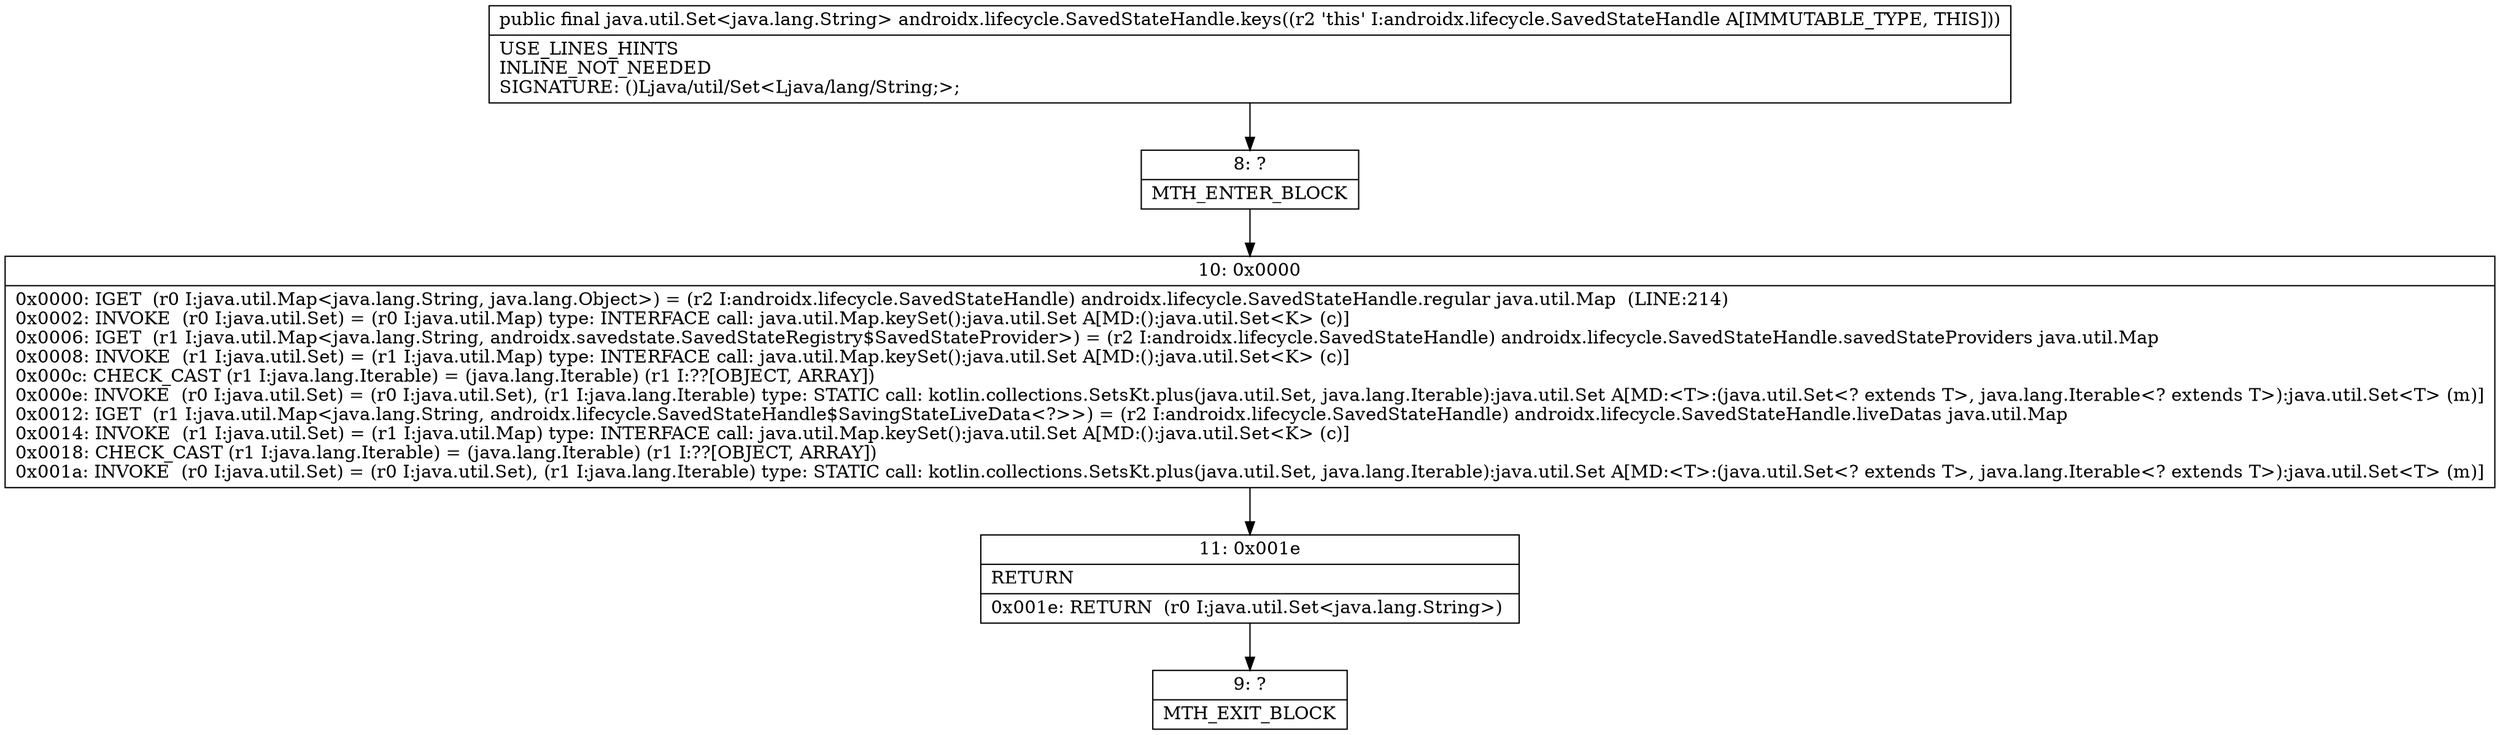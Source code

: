 digraph "CFG forandroidx.lifecycle.SavedStateHandle.keys()Ljava\/util\/Set;" {
Node_8 [shape=record,label="{8\:\ ?|MTH_ENTER_BLOCK\l}"];
Node_10 [shape=record,label="{10\:\ 0x0000|0x0000: IGET  (r0 I:java.util.Map\<java.lang.String, java.lang.Object\>) = (r2 I:androidx.lifecycle.SavedStateHandle) androidx.lifecycle.SavedStateHandle.regular java.util.Map  (LINE:214)\l0x0002: INVOKE  (r0 I:java.util.Set) = (r0 I:java.util.Map) type: INTERFACE call: java.util.Map.keySet():java.util.Set A[MD:():java.util.Set\<K\> (c)]\l0x0006: IGET  (r1 I:java.util.Map\<java.lang.String, androidx.savedstate.SavedStateRegistry$SavedStateProvider\>) = (r2 I:androidx.lifecycle.SavedStateHandle) androidx.lifecycle.SavedStateHandle.savedStateProviders java.util.Map \l0x0008: INVOKE  (r1 I:java.util.Set) = (r1 I:java.util.Map) type: INTERFACE call: java.util.Map.keySet():java.util.Set A[MD:():java.util.Set\<K\> (c)]\l0x000c: CHECK_CAST (r1 I:java.lang.Iterable) = (java.lang.Iterable) (r1 I:??[OBJECT, ARRAY]) \l0x000e: INVOKE  (r0 I:java.util.Set) = (r0 I:java.util.Set), (r1 I:java.lang.Iterable) type: STATIC call: kotlin.collections.SetsKt.plus(java.util.Set, java.lang.Iterable):java.util.Set A[MD:\<T\>:(java.util.Set\<? extends T\>, java.lang.Iterable\<? extends T\>):java.util.Set\<T\> (m)]\l0x0012: IGET  (r1 I:java.util.Map\<java.lang.String, androidx.lifecycle.SavedStateHandle$SavingStateLiveData\<?\>\>) = (r2 I:androidx.lifecycle.SavedStateHandle) androidx.lifecycle.SavedStateHandle.liveDatas java.util.Map \l0x0014: INVOKE  (r1 I:java.util.Set) = (r1 I:java.util.Map) type: INTERFACE call: java.util.Map.keySet():java.util.Set A[MD:():java.util.Set\<K\> (c)]\l0x0018: CHECK_CAST (r1 I:java.lang.Iterable) = (java.lang.Iterable) (r1 I:??[OBJECT, ARRAY]) \l0x001a: INVOKE  (r0 I:java.util.Set) = (r0 I:java.util.Set), (r1 I:java.lang.Iterable) type: STATIC call: kotlin.collections.SetsKt.plus(java.util.Set, java.lang.Iterable):java.util.Set A[MD:\<T\>:(java.util.Set\<? extends T\>, java.lang.Iterable\<? extends T\>):java.util.Set\<T\> (m)]\l}"];
Node_11 [shape=record,label="{11\:\ 0x001e|RETURN\l|0x001e: RETURN  (r0 I:java.util.Set\<java.lang.String\>) \l}"];
Node_9 [shape=record,label="{9\:\ ?|MTH_EXIT_BLOCK\l}"];
MethodNode[shape=record,label="{public final java.util.Set\<java.lang.String\> androidx.lifecycle.SavedStateHandle.keys((r2 'this' I:androidx.lifecycle.SavedStateHandle A[IMMUTABLE_TYPE, THIS]))  | USE_LINES_HINTS\lINLINE_NOT_NEEDED\lSIGNATURE: ()Ljava\/util\/Set\<Ljava\/lang\/String;\>;\l}"];
MethodNode -> Node_8;Node_8 -> Node_10;
Node_10 -> Node_11;
Node_11 -> Node_9;
}

